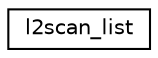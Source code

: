 digraph "Graphical Class Hierarchy"
{
 // LATEX_PDF_SIZE
  edge [fontname="Helvetica",fontsize="10",labelfontname="Helvetica",labelfontsize="10"];
  node [fontname="Helvetica",fontsize="10",shape=record];
  rankdir="LR";
  Node0 [label="l2scan_list",height=0.2,width=0.4,color="black", fillcolor="white", style="filled",URL="$structl2scan__list.html",tooltip="Type of a Link Layer scan list."];
}

